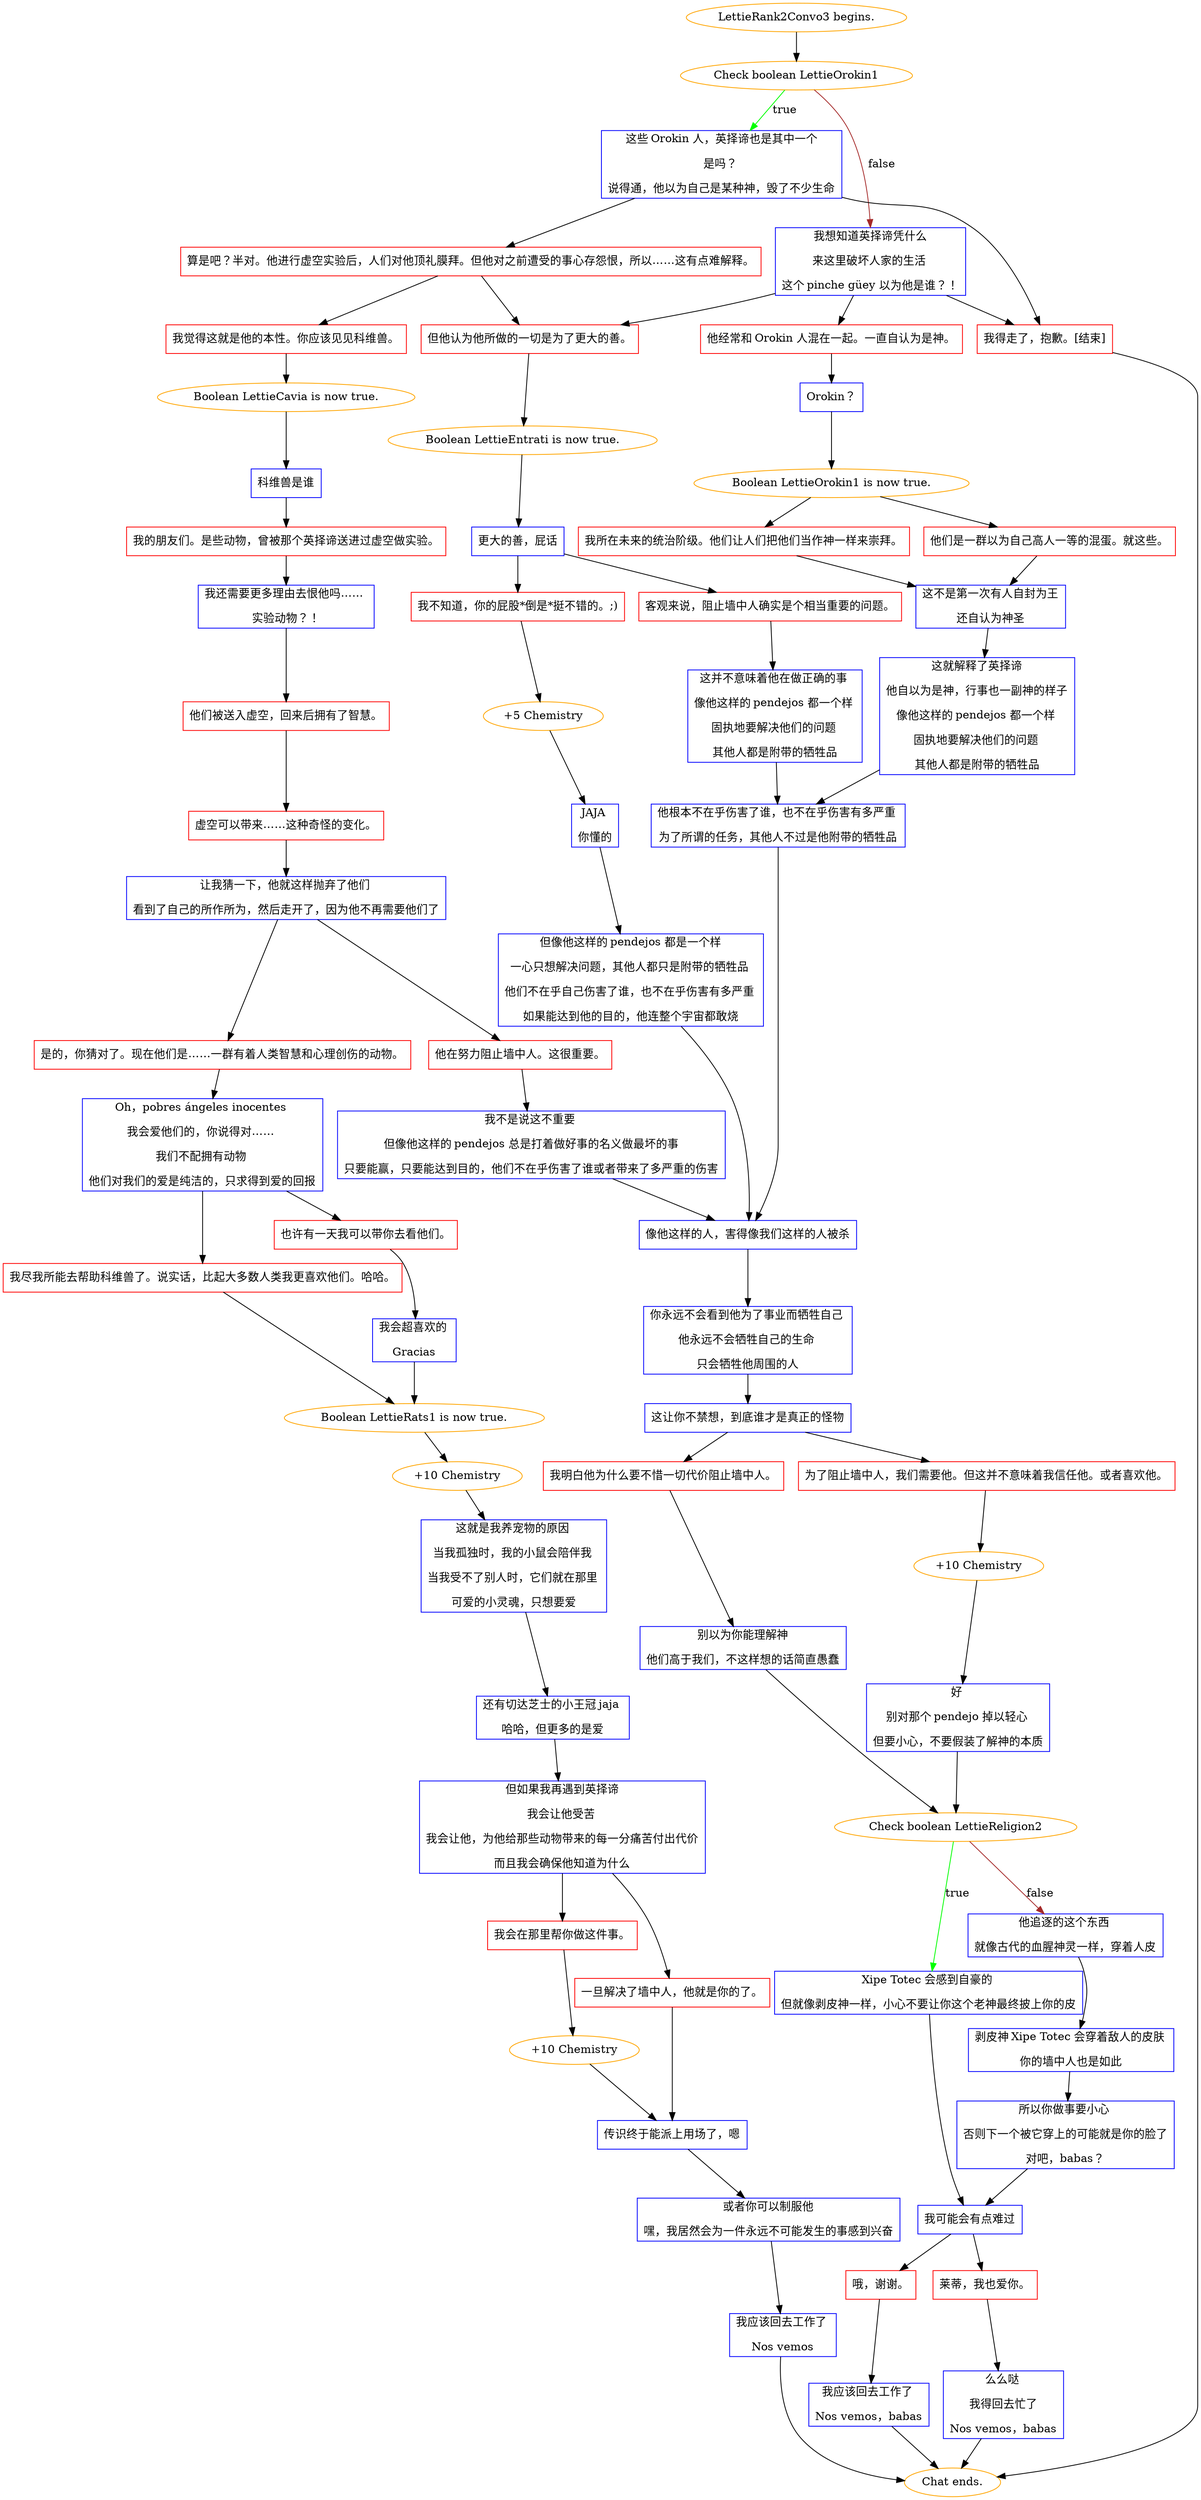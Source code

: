 digraph {
	"LettieRank2Convo3 begins." [color=orange];
		"LettieRank2Convo3 begins." -> j1666291197;
	j1666291197 [label="Check boolean LettieOrokin1",color=orange];
		j1666291197 -> j2076733467 [label=true,color=green];
		j1666291197 -> j2477948857 [label=false,color=brown];
	j2076733467 [label="这些 Orokin 人，英择谛也是其中一个
是吗？ 
说得通，他以为自己是某种神，毁了不少生命",shape=box,color=blue];
		j2076733467 -> j1875659696;
		j2076733467 -> j2919687549;
	j2477948857 [label="我想知道英择谛凭什么
来这里破坏人家的生活 
这个 pinche güey 以为他是谁？！",shape=box,color=blue];
		j2477948857 -> j1061845988;
		j2477948857 -> j675695534;
		j2477948857 -> j2919687549;
	j1875659696 [label="算是吧？半对。他进行虚空实验后，人们对他顶礼膜拜。但他对之前遭受的事心存怨恨，所以……这有点难解释。",shape=box,color=red];
		j1875659696 -> j1003344449;
		j1875659696 -> j1061845988;
	j2919687549 [label="我得走了，抱歉。[结束]",shape=box,color=red];
		j2919687549 -> "Chat ends.";
	j1061845988 [label="但他认为他所做的一切是为了更大的善。",shape=box,color=red];
		j1061845988 -> j1740087484;
	j675695534 [label="他经常和 Orokin 人混在一起。一直自认为是神。",shape=box,color=red];
		j675695534 -> j246576352;
	j1003344449 [label="我觉得这就是他的本性。你应该见见科维兽。",shape=box,color=red];
		j1003344449 -> j1872724363;
	"Chat ends." [color=orange];
	j1740087484 [label="Boolean LettieEntrati is now true.",color=orange];
		j1740087484 -> j3493919633;
	j246576352 [label="Orokin？",shape=box,color=blue];
		j246576352 -> j4157639181;
	j1872724363 [label="Boolean LettieCavia is now true.",color=orange];
		j1872724363 -> j332146913;
	j3493919633 [label="更大的善，屁话",shape=box,color=blue];
		j3493919633 -> j2588710277;
		j3493919633 -> j4267733226;
	j4157639181 [label="Boolean LettieOrokin1 is now true.",color=orange];
		j4157639181 -> j4181651605;
		j4157639181 -> j2258544166;
	j332146913 [label="科维兽是谁",shape=box,color=blue];
		j332146913 -> j620967442;
	j2588710277 [label="我不知道，你的屁股*倒是*挺不错的。;)",shape=box,color=red];
		j2588710277 -> j3842215817;
	j4267733226 [label="客观来说，阻止墙中人确实是个相当重要的问题。",shape=box,color=red];
		j4267733226 -> j1328828378;
	j4181651605 [label="我所在未来的统治阶级。他们让人们把他们当作神一样来崇拜。",shape=box,color=red];
		j4181651605 -> j3098291846;
	j2258544166 [label="他们是一群以为自己高人一等的混蛋。就这些。",shape=box,color=red];
		j2258544166 -> j3098291846;
	j620967442 [label="我的朋友们。是些动物，曾被那个英择谛送进过虚空做实验。",shape=box,color=red];
		j620967442 -> j4204998187;
	j3842215817 [label="+5 Chemistry",color=orange];
		j3842215817 -> j3442155979;
	j1328828378 [label="这并不意味着他在做正确的事 
像他这样的 pendejos 都一个样 
固执地要解决他们的问题 
其他人都是附带的牺牲品",shape=box,color=blue];
		j1328828378 -> j3401026460;
	j3098291846 [label="这不是第一次有人自封为王
还自认为神圣",shape=box,color=blue];
		j3098291846 -> j727828619;
	j4204998187 [label="我还需要更多理由去恨他吗…… 
实验动物？！",shape=box,color=blue];
		j4204998187 -> j2118869120;
	j3442155979 [label="JAJA 
你懂的",shape=box,color=blue];
		j3442155979 -> j3259808580;
	j3401026460 [label="他根本不在乎伤害了谁，也不在乎伤害有多严重 
为了所谓的任务，其他人不过是他附带的牺牲品",shape=box,color=blue];
		j3401026460 -> j3747526042;
	j727828619 [label="这就解释了英择谛
他自以为是神，行事也一副神的样子
像他这样的 pendejos 都一个样 
固执地要解决他们的问题 
其他人都是附带的牺牲品",shape=box,color=blue];
		j727828619 -> j3401026460;
	j2118869120 [label="他们被送入虚空，回来后拥有了智慧。",shape=box,color=red];
		j2118869120 -> j1660483184;
	j3259808580 [label="但像他这样的 pendejos 都是一个样
一心只想解决问题，其他人都只是附带的牺牲品 
他们不在乎自己伤害了谁，也不在乎伤害有多严重 
如果能达到他的目的，他连整个宇宙都敢烧",shape=box,color=blue];
		j3259808580 -> j3747526042;
	j3747526042 [label="像他这样的人，害得像我们这样的人被杀",shape=box,color=blue];
		j3747526042 -> j1989508065;
	j1660483184 [label="虚空可以带来……这种奇怪的变化。",shape=box,color=red];
		j1660483184 -> j1988260570;
	j1989508065 [label="你永远不会看到他为了事业而牺牲自己 
他永远不会牺牲自己的生命 
只会牺牲他周围的人",shape=box,color=blue];
		j1989508065 -> j3989109138;
	j1988260570 [label="让我猜一下，他就这样抛弃了他们 
看到了自己的所作所为，然后走开了，因为他不再需要他们了",shape=box,color=blue];
		j1988260570 -> j175924558;
		j1988260570 -> j1469626231;
	j3989109138 [label="这让你不禁想，到底谁才是真正的怪物",shape=box,color=blue];
		j3989109138 -> j3759869193;
		j3989109138 -> j2726428824;
	j175924558 [label="是的，你猜对了。现在他们是……一群有着人类智慧和心理创伤的动物。",shape=box,color=red];
		j175924558 -> j3430629050;
	j1469626231 [label="他在努力阻止墙中人。这很重要。",shape=box,color=red];
		j1469626231 -> j1830323399;
	j3759869193 [label="我明白他为什么要不惜一切代价阻止墙中人。",shape=box,color=red];
		j3759869193 -> j2116005162;
	j2726428824 [label="为了阻止墙中人，我们需要他。但这并不意味着我信任他。或者喜欢他。",shape=box,color=red];
		j2726428824 -> j187076143;
	j3430629050 [label="Oh，pobres ángeles inocentes 
我会爱他们的，你说得对…… 
我们不配拥有动物 
他们对我们的爱是纯洁的，只求得到爱的回报",shape=box,color=blue];
		j3430629050 -> j2828797899;
		j3430629050 -> j1276639056;
	j1830323399 [label="我不是说这不重要 
但像他这样的 pendejos 总是打着做好事的名义做最坏的事
只要能赢，只要能达到目的，他们不在乎伤害了谁或者带来了多严重的伤害",shape=box,color=blue];
		j1830323399 -> j3747526042;
	j2116005162 [label="别以为你能理解神
他们高于我们，不这样想的话简直愚蠢",shape=box,color=blue];
		j2116005162 -> j3201214572;
	j187076143 [label="+10 Chemistry",color=orange];
		j187076143 -> j84753996;
	j2828797899 [label="我尽我所能去帮助科维兽了。说实话，比起大多数人类我更喜欢他们。哈哈。",shape=box,color=red];
		j2828797899 -> j1754638005;
	j1276639056 [label="也许有一天我可以带你去看他们。",shape=box,color=red];
		j1276639056 -> j662230980;
	j3201214572 [label="Check boolean LettieReligion2",color=orange];
		j3201214572 -> j687844506 [label=true,color=green];
		j3201214572 -> j3683596970 [label=false,color=brown];
	j84753996 [label="好 
别对那个 pendejo 掉以轻心 
但要小心，不要假装了解神的本质",shape=box,color=blue];
		j84753996 -> j3201214572;
	j1754638005 [label="Boolean LettieRats1 is now true.",color=orange];
		j1754638005 -> j3176142336;
	j662230980 [label="我会超喜欢的 
Gracias",shape=box,color=blue];
		j662230980 -> j1754638005;
	j687844506 [label="Xipe Totec 会感到自豪的 
但就像剥皮神一样，小心不要让你这个老神最终披上你的皮",shape=box,color=blue];
		j687844506 -> j1339096579;
	j3683596970 [label="他追逐的这个东西 
就像古代的血腥神灵一样，穿着人皮",shape=box,color=blue];
		j3683596970 -> j1768892982;
	j3176142336 [label="+10 Chemistry",color=orange];
		j3176142336 -> j827039649;
	j1339096579 [label="我可能会有点难过",shape=box,color=blue];
		j1339096579 -> j1062948047;
		j1339096579 -> j3433717017;
	j1768892982 [label="剥皮神 Xipe Totec 会穿着敌人的皮肤 
你的墙中人也是如此",shape=box,color=blue];
		j1768892982 -> j1147327459;
	j827039649 [label="这就是我养宠物的原因 
当我孤独时，我的小鼠会陪伴我 
当我受不了别人时，它们就在那里 
可爱的小灵魂，只想要爱",shape=box,color=blue];
		j827039649 -> j1227085894;
	j1062948047 [label="哦，谢谢。",shape=box,color=red];
		j1062948047 -> j938298989;
	j3433717017 [label="莱蒂，我也爱你。",shape=box,color=red];
		j3433717017 -> j2495471951;
	j1147327459 [label="所以你做事要小心 
否则下一个被它穿上的可能就是你的脸了
对吧，babas？",shape=box,color=blue];
		j1147327459 -> j1339096579;
	j1227085894 [label="还有切达芝士的小王冠 jaja 
哈哈，但更多的是爱",shape=box,color=blue];
		j1227085894 -> j3940157587;
	j938298989 [label="我应该回去工作了 
Nos vemos，babas",shape=box,color=blue];
		j938298989 -> "Chat ends.";
	j2495471951 [label="么么哒 
我得回去忙了
Nos vemos，babas",shape=box,color=blue];
		j2495471951 -> "Chat ends.";
	j3940157587 [label="但如果我再遇到英择谛
我会让他受苦 
我会让他，为他给那些动物带来的每一分痛苦付出代价
而且我会确保他知道为什么",shape=box,color=blue];
		j3940157587 -> j2146061177;
		j3940157587 -> j1123295601;
	j2146061177 [label="我会在那里帮你做这件事。",shape=box,color=red];
		j2146061177 -> j3699296795;
	j1123295601 [label="一旦解决了墙中人，他就是你的了。",shape=box,color=red];
		j1123295601 -> j1953094538;
	j3699296795 [label="+10 Chemistry",color=orange];
		j3699296795 -> j1953094538;
	j1953094538 [label="传识终于能派上用场了，嗯",shape=box,color=blue];
		j1953094538 -> j217786147;
	j217786147 [label="或者你可以制服他
嘿，我居然会为一件永远不可能发生的事感到兴奋",shape=box,color=blue];
		j217786147 -> j1269325301;
	j1269325301 [label="我应该回去工作了 
Nos vemos",shape=box,color=blue];
		j1269325301 -> "Chat ends.";
}